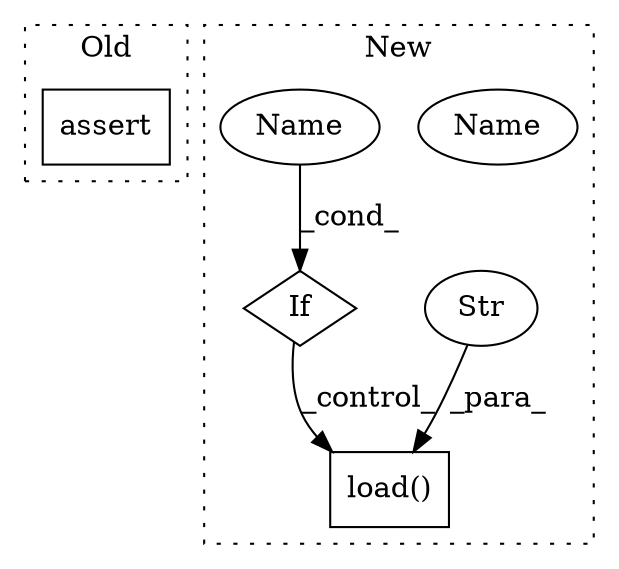 digraph G {
subgraph cluster0 {
1 [label="assert" a="65" s="2241" l="7" shape="box"];
label = "Old";
style="dotted";
}
subgraph cluster1 {
2 [label="load()" a="75" s="2259,2299" l="11,1" shape="box"];
3 [label="Str" a="66" s="2270" l="29" shape="ellipse"];
4 [label="If" a="96" s="2244" l="3" shape="diamond"];
5 [label="Name" a="87" s="2247" l="10" shape="ellipse"];
6 [label="Name" a="87" s="2247" l="10" shape="ellipse"];
label = "New";
style="dotted";
}
3 -> 2 [label="_para_"];
4 -> 2 [label="_control_"];
6 -> 4 [label="_cond_"];
}